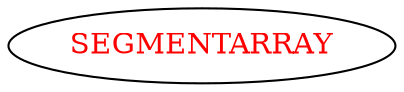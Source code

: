 digraph dependencyGraph {
 concentrate=true;
 ranksep="2.0";
 rankdir="LR"; 
 splines="ortho";
"SEGMENTARRAY" [fontcolor="red"];
}
